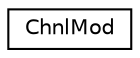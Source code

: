 digraph "Graphical Class Hierarchy"
{
 // LATEX_PDF_SIZE
  edge [fontname="Helvetica",fontsize="10",labelfontname="Helvetica",labelfontsize="10"];
  node [fontname="Helvetica",fontsize="10",shape=record];
  rankdir="LR";
  Node0 [label="ChnlMod",height=0.2,width=0.4,color="black", fillcolor="white", style="filled",URL="$class_chnl_mod.html",tooltip=" "];
}
